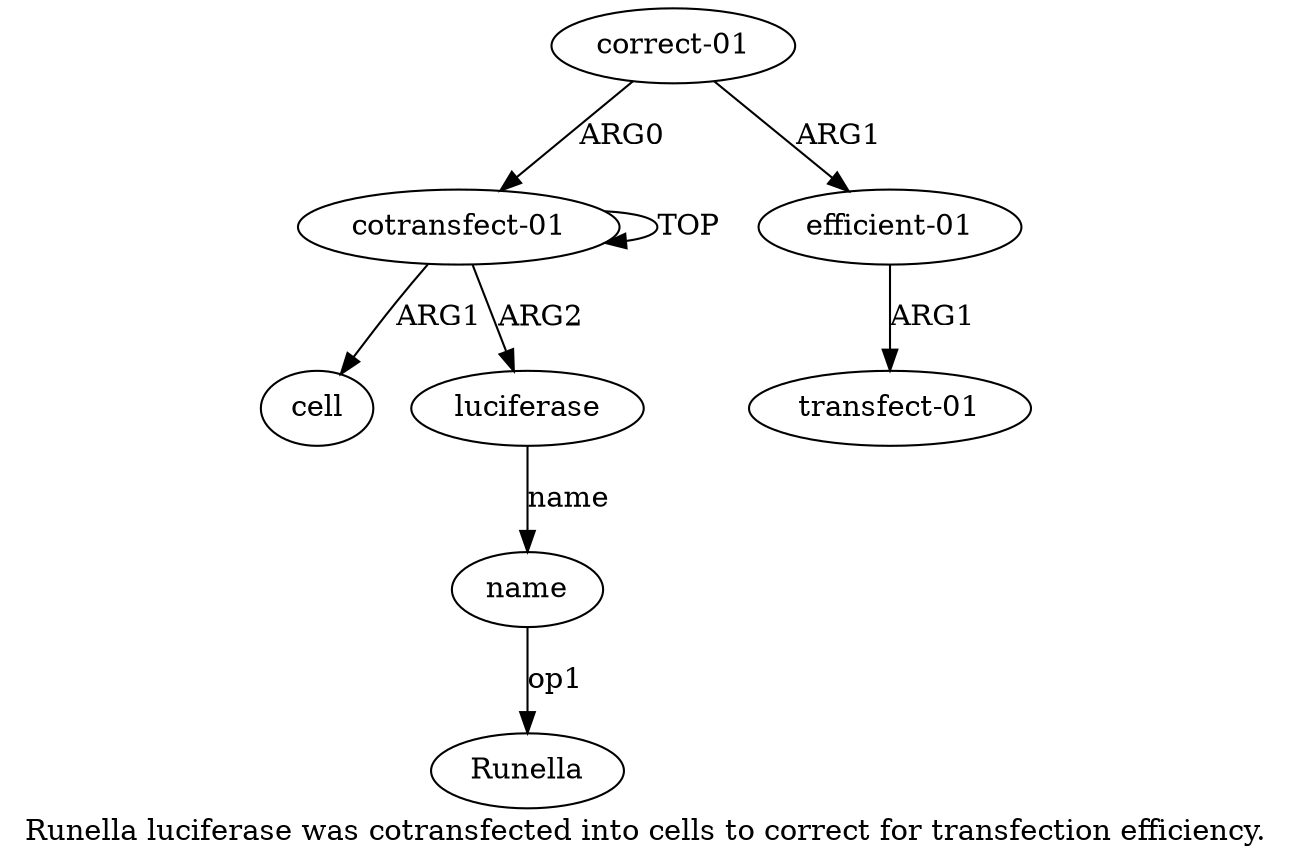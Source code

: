 digraph  {
	graph [label="Runella luciferase was cotransfected into cells to correct for transfection efficiency."];
	node [label="\N"];
	a1	 [color=black,
		gold_ind=1,
		gold_label=cell,
		label=cell,
		test_ind=1,
		test_label=cell];
	a0	 [color=black,
		gold_ind=0,
		gold_label="cotransfect-01",
		label="cotransfect-01",
		test_ind=0,
		test_label="cotransfect-01"];
	a0 -> a1 [key=0,
	color=black,
	gold_label=ARG1,
	label=ARG1,
	test_label=ARG1];
a0 -> a0 [key=0,
color=black,
gold_label=TOP,
label=TOP,
test_label=TOP];
a2 [color=black,
gold_ind=2,
gold_label=luciferase,
label=luciferase,
test_ind=2,
test_label=luciferase];
a0 -> a2 [key=0,
color=black,
gold_label=ARG2,
label=ARG2,
test_label=ARG2];
a3 [color=black,
gold_ind=3,
gold_label=name,
label=name,
test_ind=3,
test_label=name];
"a3 Runella" [color=black,
gold_ind=-1,
gold_label=Runella,
label=Runella,
test_ind=-1,
test_label=Runella];
a3 -> "a3 Runella" [key=0,
color=black,
gold_label=op1,
label=op1,
test_label=op1];
a2 -> a3 [key=0,
color=black,
gold_label=name,
label=name,
test_label=name];
a5 [color=black,
gold_ind=5,
gold_label="efficient-01",
label="efficient-01",
test_ind=5,
test_label="efficient-01"];
a6 [color=black,
gold_ind=6,
gold_label="transfect-01",
label="transfect-01",
test_ind=6,
test_label="transfect-01"];
a5 -> a6 [key=0,
color=black,
gold_label=ARG1,
label=ARG1,
test_label=ARG1];
a4 [color=black,
gold_ind=4,
gold_label="correct-01",
label="correct-01",
test_ind=4,
test_label="correct-01"];
a4 -> a0 [key=0,
color=black,
gold_label=ARG0,
label=ARG0,
test_label=ARG0];
a4 -> a5 [key=0,
color=black,
gold_label=ARG1,
label=ARG1,
test_label=ARG1];
}
